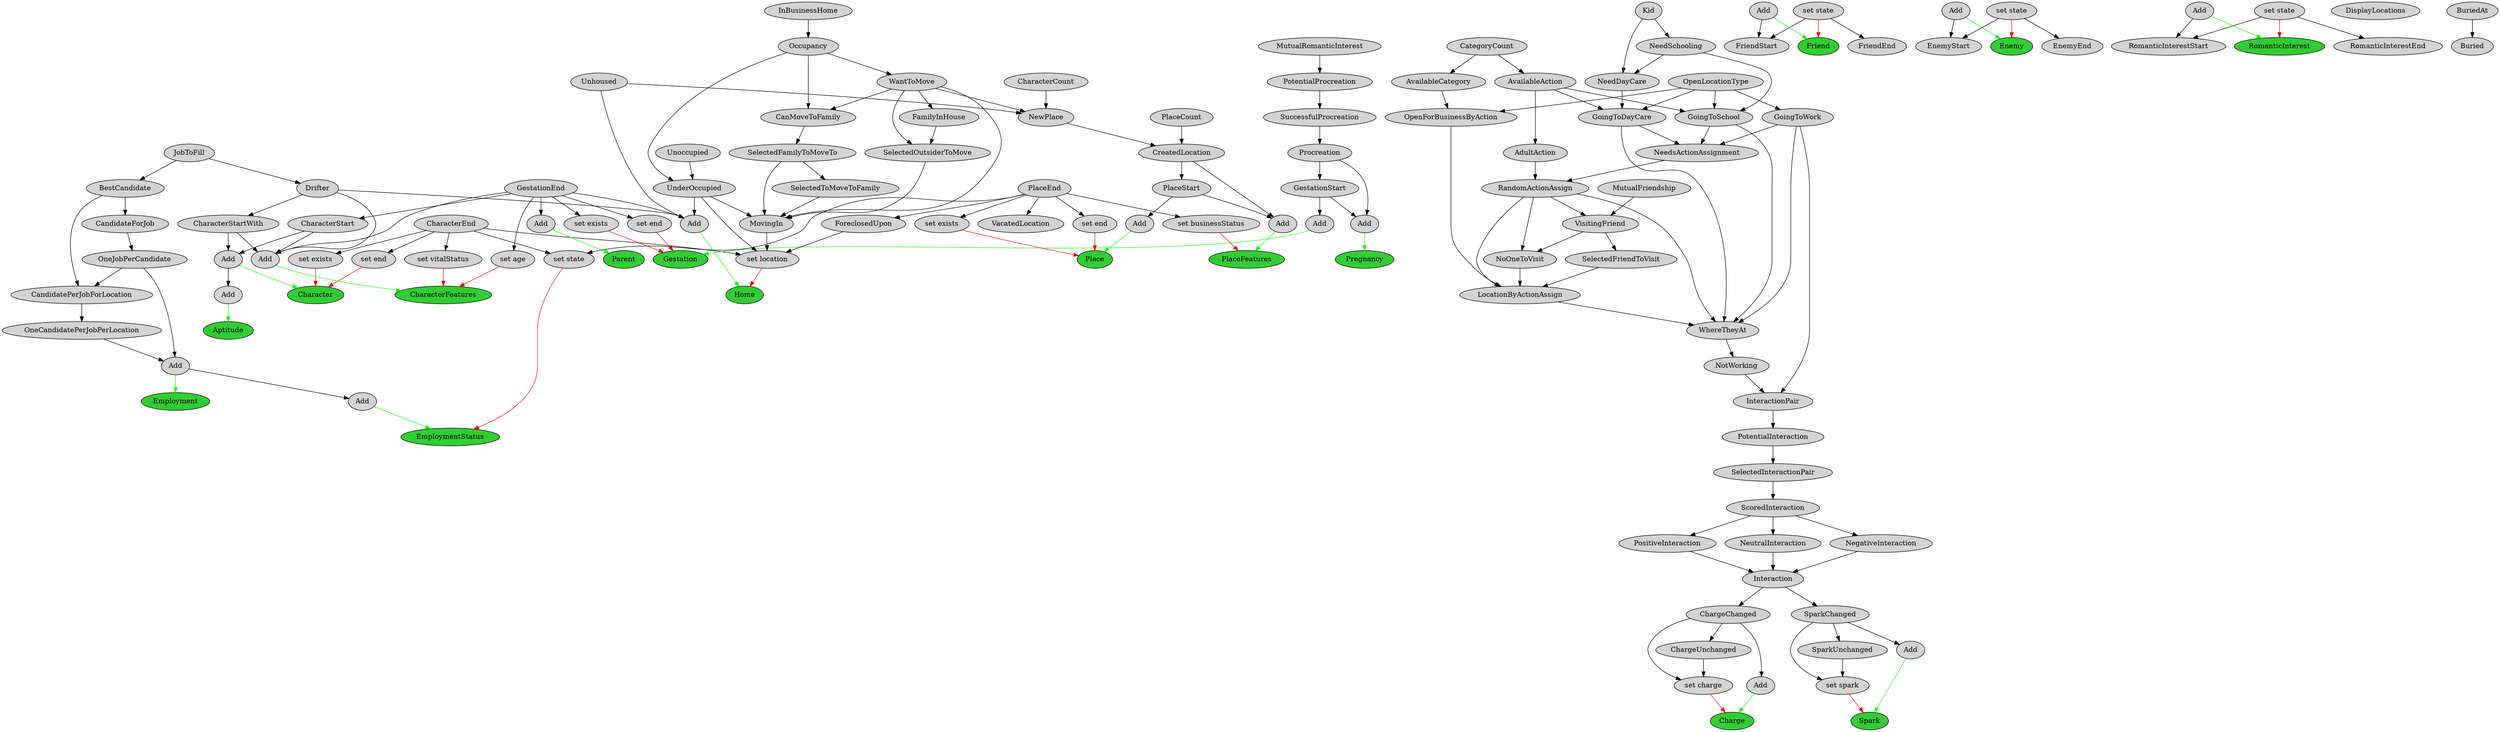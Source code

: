 digraph {
splines=true
node [ style="filled"]
v0 [ label = "Character" fillcolor="limegreen"];
v1 [ label = "set end"];
v2 [ label = "CharacterEnd" rank="min"];
v3 [ label = "set exists"];
v4 [ label = "Add"];
v5 [ label = "CharacterStart"];
v6 [ label = "GestationEnd" rank="min"];
v7 [ label = "CharacterStartWith"];
v8 [ label = "Drifter"];
v9 [ label = "JobToFill" rank="min"];
v10 [ label = "CharacterFeatures" fillcolor="limegreen"];
v11 [ label = "set vitalStatus"];
v12 [ label = "set age"];
v13 [ label = "Add"];
v14 [ label = "CharacterCount" rank="min"];
v15 [ label = "Aptitude" fillcolor="limegreen"];
v16 [ label = "Add"];
v17 [ label = "Charge" fillcolor="limegreen"];
v18 [ label = "set charge"];
v19 [ label = "ChargeChanged"];
v20 [ label = "Interaction"];
v21 [ label = "PositiveInteraction"];
v22 [ label = "ScoredInteraction"];
v23 [ label = "SelectedInteractionPair"];
v24 [ label = "PotentialInteraction"];
v25 [ label = "InteractionPair"];
v26 [ label = "NotWorking"];
v27 [ label = "WhereTheyAt"];
v28 [ label = "GoingToSchool"];
v29 [ label = "AvailableAction"];
v30 [ label = "CategoryCount" rank="min"];
v31 [ label = "OpenLocationType" rank="min"];
v32 [ label = "NeedSchooling"];
v33 [ label = "Kid" rank="min"];
v34 [ label = "GoingToDayCare"];
v35 [ label = "NeedDayCare"];
v36 [ label = "GoingToWork"];
v37 [ label = "RandomActionAssign"];
v38 [ label = "AdultAction"];
v39 [ label = "NeedsActionAssignment"];
v40 [ label = "LocationByActionAssign"];
v41 [ label = "NoOneToVisit"];
v42 [ label = "VisitingFriend"];
v43 [ label = "MutualFriendship" rank="min"];
v44 [ label = "SelectedFriendToVisit"];
v45 [ label = "OpenForBusinessByAction"];
v46 [ label = "AvailableCategory"];
v47 [ label = "NeutralInteraction"];
v48 [ label = "NegativeInteraction"];
v49 [ label = "ChargeUnchanged"];
v50 [ label = "Add"];
v51 [ label = "Friend" fillcolor="limegreen"];
v52 [ label = "set state" rank="min"];
v53 [ label = "Add" rank="min"];
v54 [ label = "FriendStart"];
v55 [ label = "FriendEnd"];
v56 [ label = "Enemy" fillcolor="limegreen"];
v57 [ label = "set state" rank="min"];
v58 [ label = "Add" rank="min"];
v59 [ label = "EnemyStart"];
v60 [ label = "EnemyEnd"];
v61 [ label = "Spark" fillcolor="limegreen"];
v62 [ label = "set spark"];
v63 [ label = "SparkChanged"];
v64 [ label = "SparkUnchanged"];
v65 [ label = "Add"];
v66 [ label = "RomanticInterest" fillcolor="limegreen"];
v67 [ label = "set state" rank="min"];
v68 [ label = "Add" rank="min"];
v69 [ label = "RomanticInterestStart"];
v70 [ label = "RomanticInterestEnd"];
v71 [ label = "MutualRomanticInterest" rank="min"];
v72 [ label = "Parent" fillcolor="limegreen"];
v73 [ label = "Add"];
v74 [ label = "Gestation" fillcolor="limegreen"];
v75 [ label = "set end"];
v76 [ label = "set exists"];
v77 [ label = "Add"];
v78 [ label = "GestationStart"];
v79 [ label = "Procreation"];
v80 [ label = "SuccessfulProcreation"];
v81 [ label = "PotentialProcreation"];
v82 [ label = "Pregnancy" fillcolor="limegreen"];
v83 [ label = "Add"];
v84 [ label = "Place" fillcolor="limegreen"];
v85 [ label = "set end"];
v86 [ label = "PlaceEnd" rank="min"];
v87 [ label = "set exists"];
v88 [ label = "Add"];
v89 [ label = "PlaceStart"];
v90 [ label = "CreatedLocation"];
v91 [ label = "NewPlace"];
v92 [ label = "WantToMove"];
v93 [ label = "Occupancy"];
v94 [ label = "InBusinessHome" rank="min"];
v95 [ label = "Unhoused" rank="min"];
v96 [ label = "PlaceCount" rank="min"];
v97 [ label = "PlaceFeatures" fillcolor="limegreen"];
v98 [ label = "set businessStatus"];
v99 [ label = "Add"];
v100 [ label = "VacatedLocation"];
v101 [ label = "DisplayLocations" rank="min"];
v102 [ label = "Home" fillcolor="limegreen"];
v103 [ label = "set location"];
v104 [ label = "UnderOccupied"];
v105 [ label = "Unoccupied" rank="min"];
v106 [ label = "ForeclosedUpon"];
v107 [ label = "MovingIn"];
v108 [ label = "SelectedToMoveToFamily"];
v109 [ label = "SelectedFamilyToMoveTo"];
v110 [ label = "CanMoveToFamily"];
v111 [ label = "SelectedOutsiderToMove"];
v112 [ label = "FamilyInHouse"];
v113 [ label = "Add"];
v114 [ label = "BuriedAt" rank="min"];
v115 [ label = "Buried"];
v116 [ label = "Employment" fillcolor="limegreen"];
v117 [ label = "Add"];
v118 [ label = "OneCandidatePerJobPerLocation"];
v119 [ label = "CandidatePerJobForLocation"];
v120 [ label = "OneJobPerCandidate"];
v121 [ label = "CandidateForJob"];
v122 [ label = "BestCandidate"];
v123 [ label = "EmploymentStatus" fillcolor="limegreen"];
v124 [ label = "set state"];
v125 [ label = "Add"];
v1 -> v0 [ color="red" ]
v2 -> v1
v3 -> v0 [ color="red" ]
v2 -> v3
v4 -> v0 [ color="green" ]
v5 -> v4
v6 -> v5
v7 -> v4
v8 -> v7
v9 -> v8
v11 -> v10 [ color="red" ]
v2 -> v11
v12 -> v10 [ color="red" ]
v6 -> v12
v13 -> v10 [ color="green" ]
v7 -> v13
v8 -> v13
v5 -> v13
v6 -> v13
v16 -> v15 [ color="green" ]
v4 -> v16
v18 -> v17 [ color="red" ]
v19 -> v18
v20 -> v19
v21 -> v20
v22 -> v21
v23 -> v22
v24 -> v23
v25 -> v24
v26 -> v25
v27 -> v26
v28 -> v27
v29 -> v28
v30 -> v29
v31 -> v28
v32 -> v28
v33 -> v32
v34 -> v27
v29 -> v34
v31 -> v34
v35 -> v34
v32 -> v35
v33 -> v35
v36 -> v27
v31 -> v36
v37 -> v27
v38 -> v37
v29 -> v38
v39 -> v37
v36 -> v39
v34 -> v39
v28 -> v39
v40 -> v27
v37 -> v40
v41 -> v40
v42 -> v41
v37 -> v42
v43 -> v42
v37 -> v41
v44 -> v40
v42 -> v44
v45 -> v40
v46 -> v45
v30 -> v46
v31 -> v45
v36 -> v25
v47 -> v20
v22 -> v47
v48 -> v20
v22 -> v48
v49 -> v18
v19 -> v49
v50 -> v17 [ color="green" ]
v19 -> v50
v52 -> v51 [ color="red" ]
v53 -> v51 [ color="green" ]
v53 -> v54
v52 -> v54
v52 -> v55
v57 -> v56 [ color="red" ]
v58 -> v56 [ color="green" ]
v58 -> v59
v57 -> v59
v57 -> v60
v62 -> v61 [ color="red" ]
v63 -> v62
v20 -> v63
v64 -> v62
v63 -> v64
v65 -> v61 [ color="green" ]
v63 -> v65
v67 -> v66 [ color="red" ]
v68 -> v66 [ color="green" ]
v68 -> v69
v67 -> v69
v67 -> v70
v73 -> v72 [ color="green" ]
v6 -> v73
v75 -> v74 [ color="red" ]
v6 -> v75
v76 -> v74 [ color="red" ]
v6 -> v76
v77 -> v74 [ color="green" ]
v78 -> v77
v79 -> v78
v80 -> v79
v81 -> v80
v71 -> v81
v83 -> v82 [ color="green" ]
v78 -> v83
v79 -> v83
v85 -> v84 [ color="red" ]
v86 -> v85
v87 -> v84 [ color="red" ]
v86 -> v87
v88 -> v84 [ color="green" ]
v89 -> v88
v90 -> v89
v91 -> v90
v92 -> v91
v93 -> v92
v94 -> v93
v95 -> v91
v14 -> v91
v96 -> v90
v98 -> v97 [ color="red" ]
v86 -> v98
v99 -> v97 [ color="green" ]
v89 -> v99
v90 -> v99
v86 -> v100
v103 -> v102 [ color="red" ]
v2 -> v103
v104 -> v103
v93 -> v104
v105 -> v104
v106 -> v103
v86 -> v106
v107 -> v103
v108 -> v107
v109 -> v108
v110 -> v109
v92 -> v110
v93 -> v110
v109 -> v107
v111 -> v107
v112 -> v111
v92 -> v112
v92 -> v111
v104 -> v107
v92 -> v107
v113 -> v102 [ color="green" ]
v6 -> v113
v104 -> v113
v8 -> v113
v95 -> v113
v114 -> v115
v117 -> v116 [ color="green" ]
v118 -> v117
v119 -> v118
v120 -> v119
v121 -> v120
v122 -> v121
v9 -> v122
v122 -> v119
v120 -> v117
v124 -> v123 [ color="red" ]
v2 -> v124
v86 -> v124
v125 -> v123 [ color="green" ]
v117 -> v125
}
